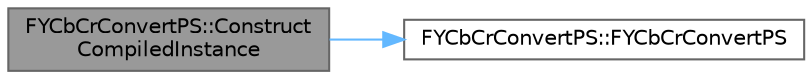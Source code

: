 digraph "FYCbCrConvertPS::ConstructCompiledInstance"
{
 // INTERACTIVE_SVG=YES
 // LATEX_PDF_SIZE
  bgcolor="transparent";
  edge [fontname=Helvetica,fontsize=10,labelfontname=Helvetica,labelfontsize=10];
  node [fontname=Helvetica,fontsize=10,shape=box,height=0.2,width=0.4];
  rankdir="LR";
  Node1 [id="Node000001",label="FYCbCrConvertPS::Construct\lCompiledInstance",height=0.2,width=0.4,color="gray40", fillcolor="grey60", style="filled", fontcolor="black",tooltip=" "];
  Node1 -> Node2 [id="edge1_Node000001_Node000002",color="steelblue1",style="solid",tooltip=" "];
  Node2 [id="Node000002",label="FYCbCrConvertPS::FYCbCrConvertPS",height=0.2,width=0.4,color="grey40", fillcolor="white", style="filled",URL="$d2/dcc/classFYCbCrConvertPS.html#ae64bd25754da36243277c7dad7f192cd",tooltip=" "];
}
